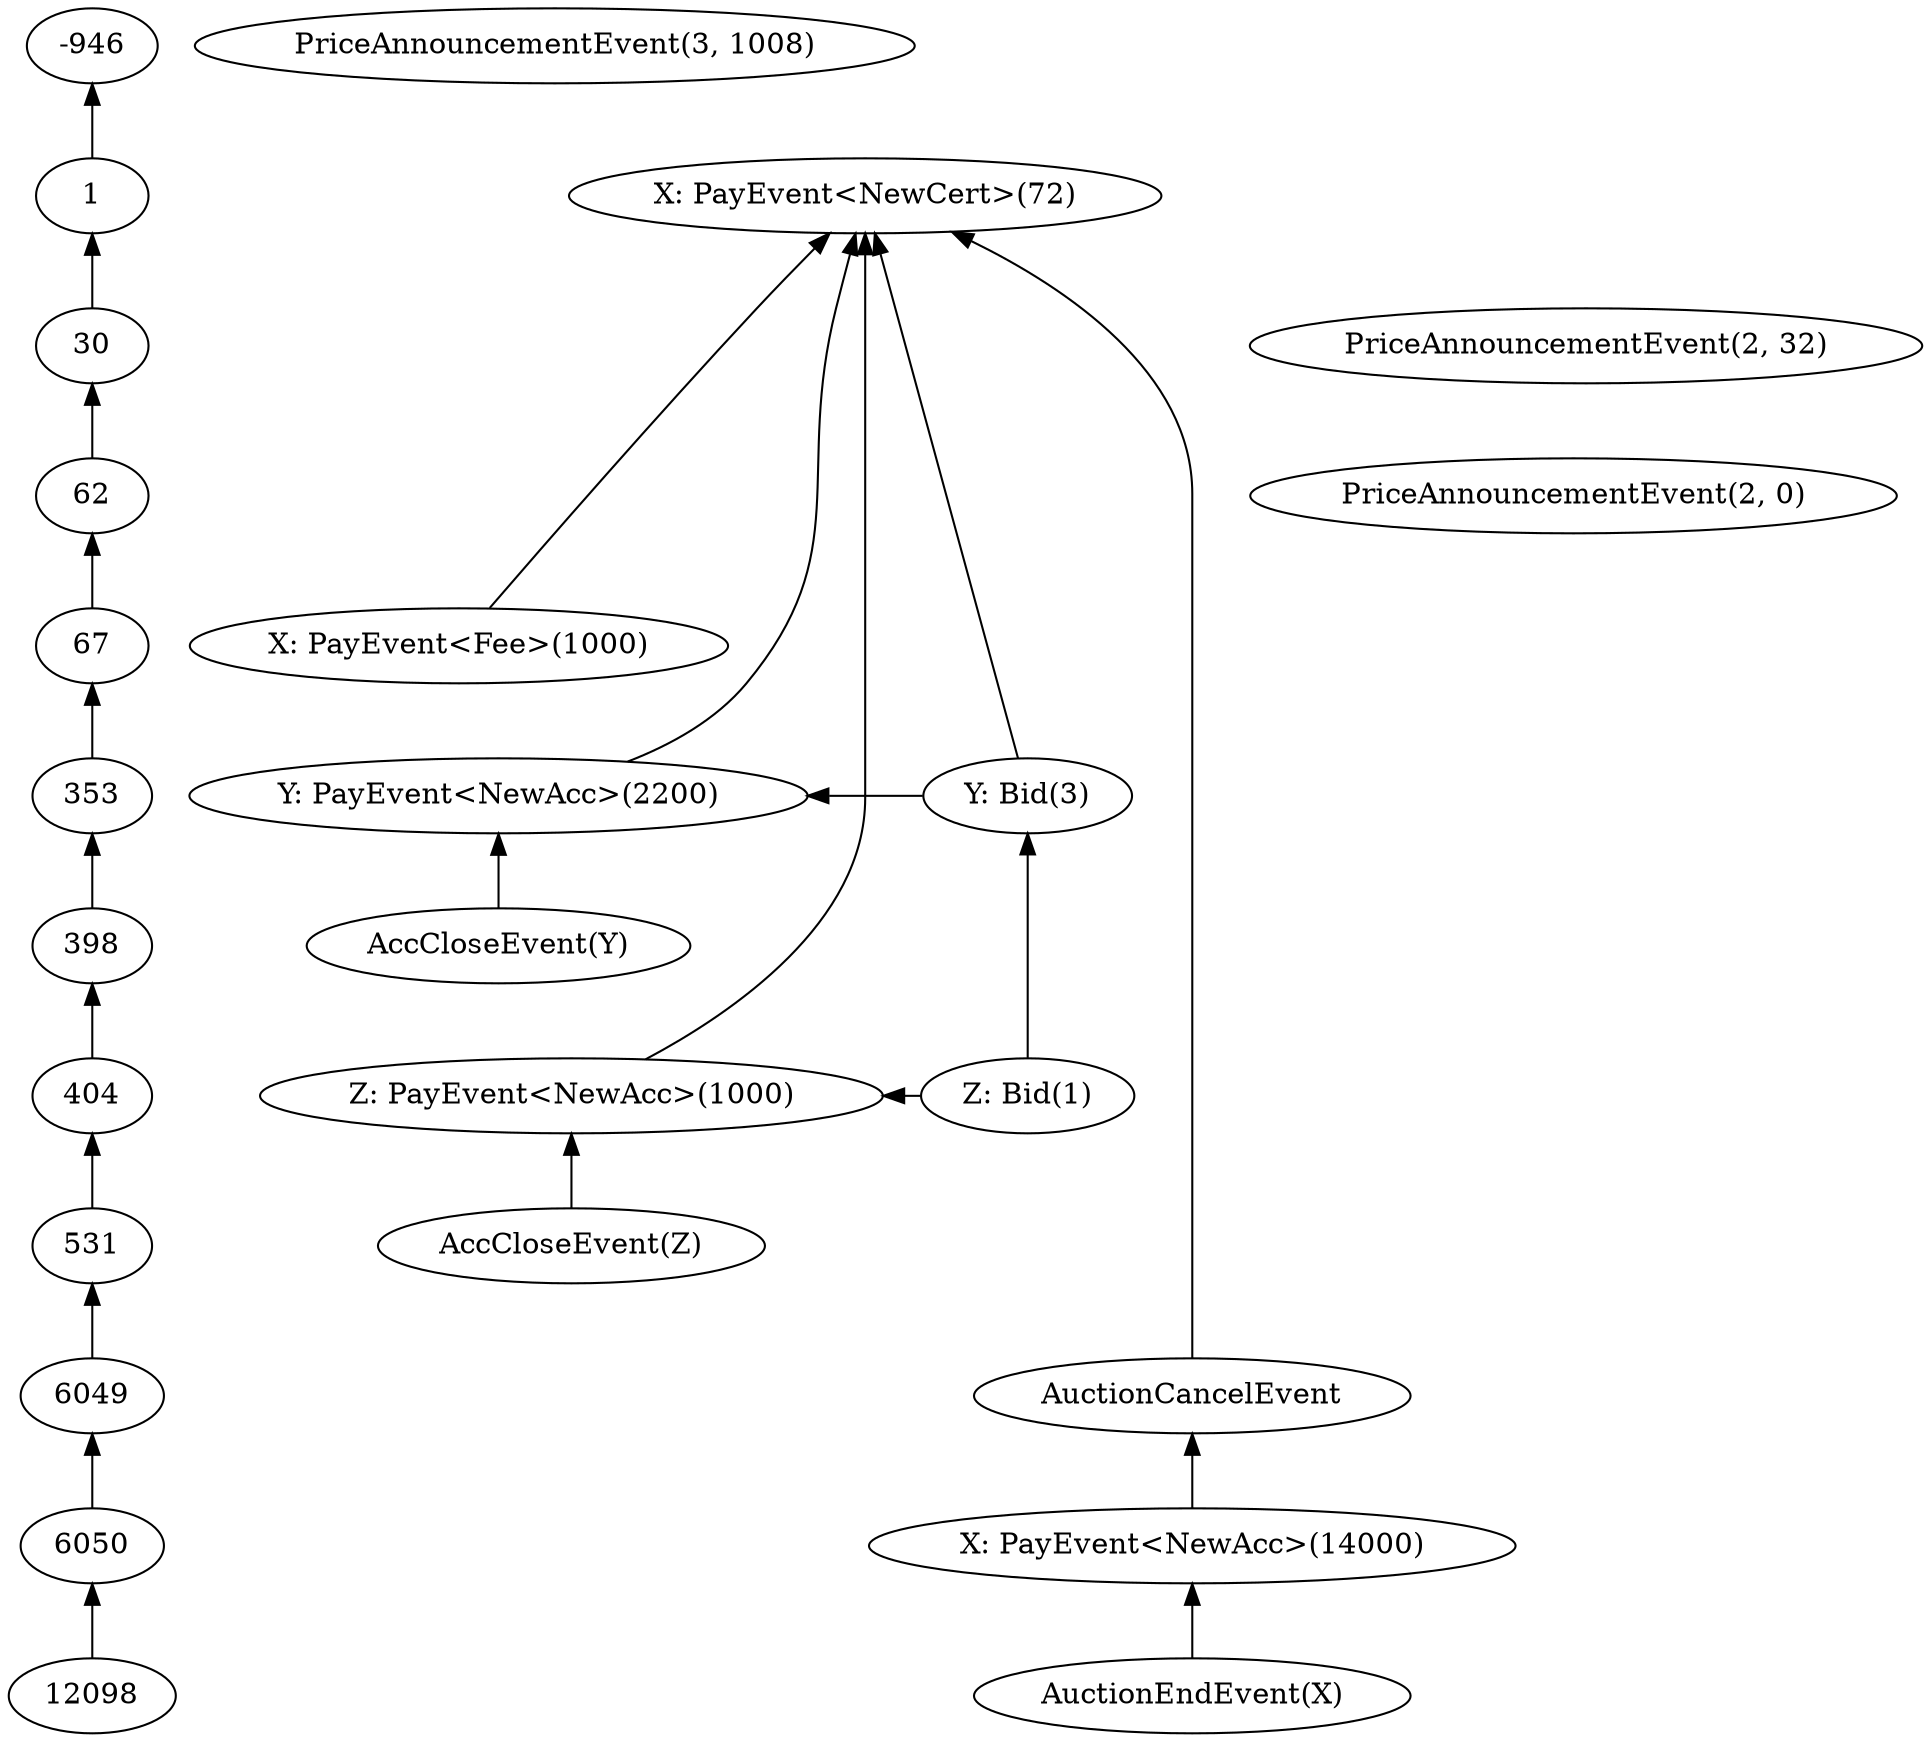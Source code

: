digraph G {
	//concentrate=true;

	{
		"-946" -> "1" -> "30" -> "62" -> "67" -> 
		"353" -> "398" -> "404" -> 
		"531" -> "6049" -> "6050" -> "12098" [dir=back];
	}

	{
		"X: PayEvent<NewCert>(72)" -> "X: PayEvent<Fee>(1000)"  [dir=back];
		"X: PayEvent<NewCert>(72)" -> "Y: PayEvent<NewAcc>(2200)" [dir=back];
		"Y: PayEvent<NewAcc>(2200)" -> "Y: Bid(3)" [dir=back];
		"X: PayEvent<NewCert>(72)" -> "Y: Bid(3)" [dir=back];
		"Y: PayEvent<NewAcc>(2200)" -> "AccCloseEvent(Y)" [dir=back];
		"X: PayEvent<NewCert>(72)" -> "Z: PayEvent<NewAcc>(1000)" [dir=back];
		"Z: PayEvent<NewAcc>(1000)" -> "Z: Bid(1)" [dir=back];
		"Y: Bid(3)" -> "Z: Bid(1)" [dir=back];
		"Z: PayEvent<NewAcc>(1000)" -> "AccCloseEvent(Z)" [dir=back];
		"X: PayEvent<NewCert>(72)" -> "AuctionCancelEvent" [dir=back];
		"AuctionCancelEvent" -> "X: PayEvent<NewAcc>(14000)" [dir=back];
		"X: PayEvent<NewAcc>(14000)" -> "AuctionEndEvent(X)" [dir=back];
	}

	{
		rank=same;
		"-946"; "PriceAnnouncementEvent(3, 1008)";
	}

	{
		rank=same;
		"1"; "X: PayEvent<NewCert>(72)";
	}

	{
		rank=same;
		"30"; "PriceAnnouncementEvent(2, 32)";
	}

	{
		rank=same;
		"62"; "PriceAnnouncementEvent(2, 0)";
	}

	{
		rank=same;
		"67"; "X: PayEvent<Fee>(1000)";
	}

	{
		rank=same;
		"353"; "Y: PayEvent<NewAcc>(2200)"; "Y: Bid(3)";
	}

	{
		rank=same;
		"398"; "AccCloseEvent(Y)";
	}

	{
		rank=same;
		"404"; "Z: PayEvent<NewAcc>(1000)"; "Z: Bid(1)";
	}

	{
		rank=same;
		"531"; "AccCloseEvent(Z)";
	}

	{
		rank=same;
		"6049"; "AuctionCancelEvent";
	}

	{
		rank=same;
		"6050"; "X: PayEvent<NewAcc>(14000)";
	}

	{
		rank=same;
		"12098"; "AuctionEndEvent(X)";
	}
}